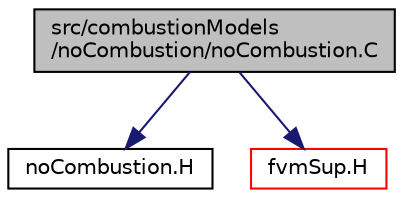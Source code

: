 digraph "src/combustionModels/noCombustion/noCombustion.C"
{
  bgcolor="transparent";
  edge [fontname="Helvetica",fontsize="10",labelfontname="Helvetica",labelfontsize="10"];
  node [fontname="Helvetica",fontsize="10",shape=record];
  Node0 [label="src/combustionModels\l/noCombustion/noCombustion.C",height=0.2,width=0.4,color="black", fillcolor="grey75", style="filled", fontcolor="black"];
  Node0 -> Node1 [color="midnightblue",fontsize="10",style="solid",fontname="Helvetica"];
  Node1 [label="noCombustion.H",height=0.2,width=0.4,color="black",URL="$a00074.html"];
  Node0 -> Node2 [color="midnightblue",fontsize="10",style="solid",fontname="Helvetica"];
  Node2 [label="fvmSup.H",height=0.2,width=0.4,color="red",URL="$a03254.html",tooltip="Calculate the matrix for implicit and explicit sources. "];
}
